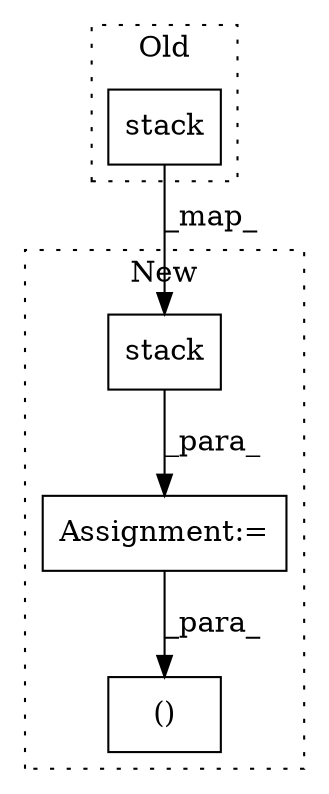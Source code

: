 digraph G {
subgraph cluster0 {
1 [label="stack" a="32" s="11396,11531" l="6,1" shape="box"];
label = "Old";
style="dotted";
}
subgraph cluster1 {
2 [label="stack" a="32" s="11413,11548" l="6,1" shape="box"];
3 [label="Assignment:=" a="7" s="11815" l="1" shape="box"];
4 [label="()" a="106" s="11896" l="29" shape="box"];
label = "New";
style="dotted";
}
1 -> 2 [label="_map_"];
2 -> 3 [label="_para_"];
3 -> 4 [label="_para_"];
}